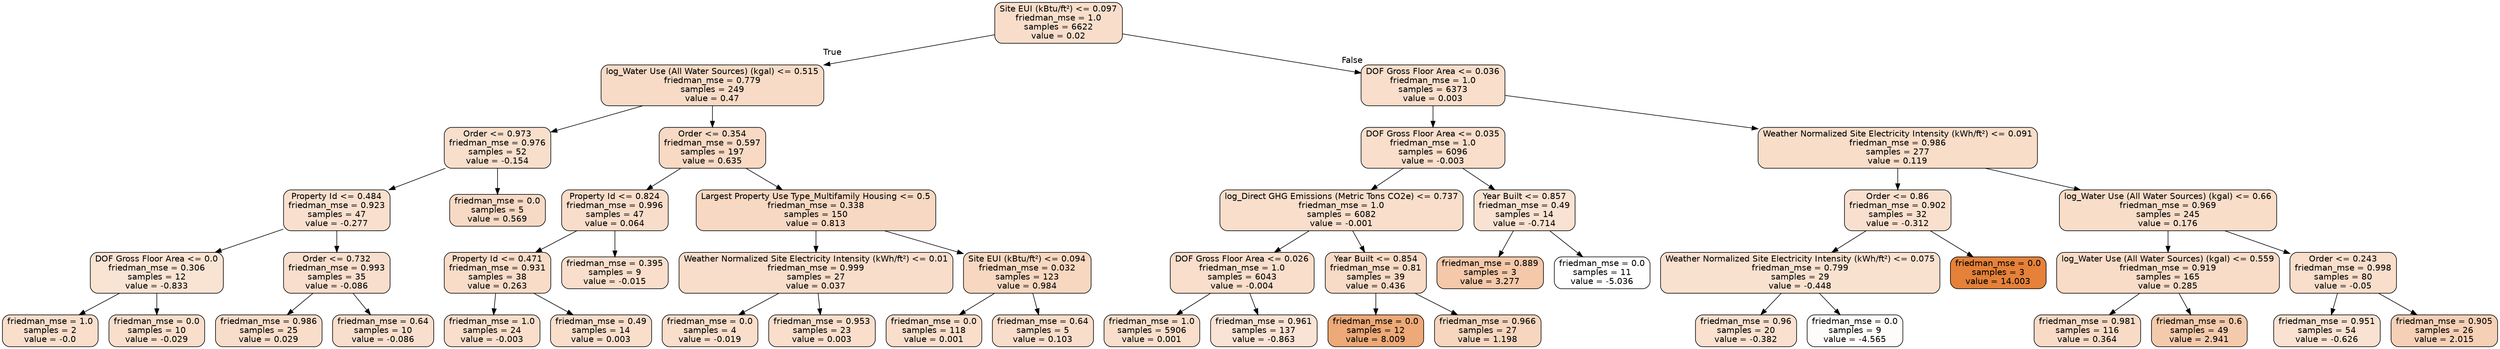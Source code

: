 digraph Tree {
node [shape=box, style="filled, rounded", color="black", fontname=helvetica] ;
edge [fontname=helvetica] ;
0 [label="Site EUI (kBtu/ft²) <= 0.097\nfriedman_mse = 1.0\nsamples = 6622\nvalue = 0.02", fillcolor="#f8deca"] ;
1 [label="log_Water Use (All Water Sources) (kgal) <= 0.515\nfriedman_mse = 0.779\nsamples = 249\nvalue = 0.47", fillcolor="#f7dbc6"] ;
0 -> 1 [labeldistance=2.5, labelangle=45, headlabel="True"] ;
2 [label="Order <= 0.973\nfriedman_mse = 0.976\nsamples = 52\nvalue = -0.154", fillcolor="#f8dfcc"] ;
1 -> 2 ;
3 [label="Property Id <= 0.484\nfriedman_mse = 0.923\nsamples = 47\nvalue = -0.277", fillcolor="#f9e0ce"] ;
2 -> 3 ;
4 [label="DOF Gross Floor Area <= 0.0\nfriedman_mse = 0.306\nsamples = 12\nvalue = -0.833", fillcolor="#f9e3d3"] ;
3 -> 4 ;
5 [label="friedman_mse = 1.0\nsamples = 2\nvalue = -0.0", fillcolor="#f8decb"] ;
4 -> 5 ;
6 [label="friedman_mse = 0.0\nsamples = 10\nvalue = -0.029", fillcolor="#f8decb"] ;
4 -> 6 ;
7 [label="Order <= 0.732\nfriedman_mse = 0.993\nsamples = 35\nvalue = -0.086", fillcolor="#f8decc"] ;
3 -> 7 ;
8 [label="friedman_mse = 0.986\nsamples = 25\nvalue = 0.029", fillcolor="#f8ddca"] ;
7 -> 8 ;
9 [label="friedman_mse = 0.64\nsamples = 10\nvalue = -0.086", fillcolor="#f8decc"] ;
7 -> 9 ;
10 [label="friedman_mse = 0.0\nsamples = 5\nvalue = 0.569", fillcolor="#f7dac5"] ;
2 -> 10 ;
11 [label="Order <= 0.354\nfriedman_mse = 0.597\nsamples = 197\nvalue = 0.635", fillcolor="#f7d9c4"] ;
1 -> 11 ;
12 [label="Property Id <= 0.824\nfriedman_mse = 0.996\nsamples = 47\nvalue = 0.064", fillcolor="#f8ddca"] ;
11 -> 12 ;
13 [label="Property Id <= 0.471\nfriedman_mse = 0.931\nsamples = 38\nvalue = 0.263", fillcolor="#f8dcc8"] ;
12 -> 13 ;
14 [label="friedman_mse = 1.0\nsamples = 24\nvalue = -0.003", fillcolor="#f8decb"] ;
13 -> 14 ;
15 [label="friedman_mse = 0.49\nsamples = 14\nvalue = 0.003", fillcolor="#f8decb"] ;
13 -> 15 ;
16 [label="friedman_mse = 0.395\nsamples = 9\nvalue = -0.015", fillcolor="#f8decb"] ;
12 -> 16 ;
17 [label="Largest Property Use Type_Multifamily Housing <= 0.5\nfriedman_mse = 0.338\nsamples = 150\nvalue = 0.813", fillcolor="#f7d8c2"] ;
11 -> 17 ;
18 [label="Weather Normalized Site Electricity Intensity (kWh/ft²) <= 0.01\nfriedman_mse = 0.999\nsamples = 27\nvalue = 0.037", fillcolor="#f8ddca"] ;
17 -> 18 ;
19 [label="friedman_mse = 0.0\nsamples = 4\nvalue = -0.019", fillcolor="#f8decb"] ;
18 -> 19 ;
20 [label="friedman_mse = 0.953\nsamples = 23\nvalue = 0.003", fillcolor="#f8decb"] ;
18 -> 20 ;
21 [label="Site EUI (kBtu/ft²) <= 0.094\nfriedman_mse = 0.032\nsamples = 123\nvalue = 0.984", fillcolor="#f7d7c0"] ;
17 -> 21 ;
22 [label="friedman_mse = 0.0\nsamples = 118\nvalue = 0.001", fillcolor="#f8decb"] ;
21 -> 22 ;
23 [label="friedman_mse = 0.64\nsamples = 5\nvalue = 0.103", fillcolor="#f8ddca"] ;
21 -> 23 ;
24 [label="DOF Gross Floor Area <= 0.036\nfriedman_mse = 1.0\nsamples = 6373\nvalue = 0.003", fillcolor="#f8decb"] ;
0 -> 24 [labeldistance=2.5, labelangle=-45, headlabel="False"] ;
25 [label="DOF Gross Floor Area <= 0.035\nfriedman_mse = 1.0\nsamples = 6096\nvalue = -0.003", fillcolor="#f8decb"] ;
24 -> 25 ;
26 [label="log_Direct GHG Emissions (Metric Tons CO2e) <= 0.737\nfriedman_mse = 1.0\nsamples = 6082\nvalue = -0.001", fillcolor="#f8decb"] ;
25 -> 26 ;
27 [label="DOF Gross Floor Area <= 0.026\nfriedman_mse = 1.0\nsamples = 6043\nvalue = -0.004", fillcolor="#f8decb"] ;
26 -> 27 ;
28 [label="friedman_mse = 1.0\nsamples = 5906\nvalue = 0.001", fillcolor="#f8decb"] ;
27 -> 28 ;
29 [label="friedman_mse = 0.961\nsamples = 137\nvalue = -0.863", fillcolor="#f9e3d4"] ;
27 -> 29 ;
30 [label="Year Built <= 0.854\nfriedman_mse = 0.81\nsamples = 39\nvalue = 0.436", fillcolor="#f8dbc6"] ;
26 -> 30 ;
31 [label="friedman_mse = 0.0\nsamples = 12\nvalue = 8.009", fillcolor="#eda977"] ;
30 -> 31 ;
32 [label="friedman_mse = 0.966\nsamples = 27\nvalue = 1.198", fillcolor="#f6d6be"] ;
30 -> 32 ;
33 [label="Year Built <= 0.857\nfriedman_mse = 0.49\nsamples = 14\nvalue = -0.714", fillcolor="#f9e2d2"] ;
25 -> 33 ;
34 [label="friedman_mse = 0.889\nsamples = 3\nvalue = 3.277", fillcolor="#f4c8a9"] ;
33 -> 34 ;
35 [label="friedman_mse = 0.0\nsamples = 11\nvalue = -5.036", fillcolor="#ffffff"] ;
33 -> 35 ;
36 [label="Weather Normalized Site Electricity Intensity (kWh/ft²) <= 0.091\nfriedman_mse = 0.986\nsamples = 277\nvalue = 0.119", fillcolor="#f8ddc9"] ;
24 -> 36 ;
37 [label="Order <= 0.86\nfriedman_mse = 0.902\nsamples = 32\nvalue = -0.312", fillcolor="#f9e0ce"] ;
36 -> 37 ;
38 [label="Weather Normalized Site Electricity Intensity (kWh/ft²) <= 0.075\nfriedman_mse = 0.799\nsamples = 29\nvalue = -0.448", fillcolor="#f9e1cf"] ;
37 -> 38 ;
39 [label="friedman_mse = 0.96\nsamples = 20\nvalue = -0.382", fillcolor="#f9e0cf"] ;
38 -> 39 ;
40 [label="friedman_mse = 0.0\nsamples = 9\nvalue = -4.565", fillcolor="#fefcfa"] ;
38 -> 40 ;
41 [label="friedman_mse = 0.0\nsamples = 3\nvalue = 14.003", fillcolor="#e58139"] ;
37 -> 41 ;
42 [label="log_Water Use (All Water Sources) (kgal) <= 0.66\nfriedman_mse = 0.969\nsamples = 245\nvalue = 0.176", fillcolor="#f8ddc9"] ;
36 -> 42 ;
43 [label="log_Water Use (All Water Sources) (kgal) <= 0.559\nfriedman_mse = 0.919\nsamples = 165\nvalue = 0.285", fillcolor="#f8dcc8"] ;
42 -> 43 ;
44 [label="friedman_mse = 0.981\nsamples = 116\nvalue = 0.364", fillcolor="#f8dbc7"] ;
43 -> 44 ;
45 [label="friedman_mse = 0.6\nsamples = 49\nvalue = 2.941", fillcolor="#f4caac"] ;
43 -> 45 ;
46 [label="Order <= 0.243\nfriedman_mse = 0.998\nsamples = 80\nvalue = -0.05", fillcolor="#f8decb"] ;
42 -> 46 ;
47 [label="friedman_mse = 0.951\nsamples = 54\nvalue = -0.626", fillcolor="#f9e2d1"] ;
46 -> 47 ;
48 [label="friedman_mse = 0.905\nsamples = 26\nvalue = 2.015", fillcolor="#f5d0b6"] ;
46 -> 48 ;
}